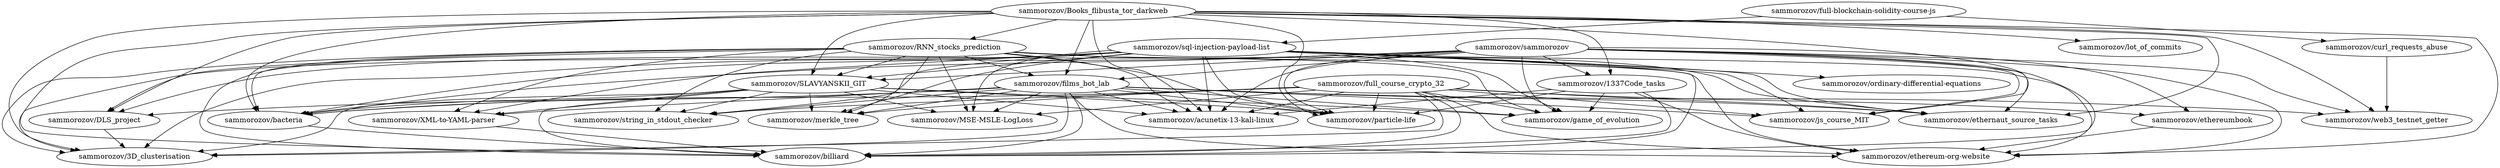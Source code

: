 digraph G {
"sammorozov/XML-to-YAML-parser" -> "sammorozov/billiard"
"sammorozov/DLS_project" -> "sammorozov/3D_clusterisation"
"sammorozov/sammorozov" -> "sammorozov/js_course_MIT"
"sammorozov/sammorozov" -> "sammorozov/web3_testnet_getter"
"sammorozov/sammorozov" -> "sammorozov/DLS_project"
"sammorozov/sammorozov" -> "sammorozov/3D_clusterisation"
"sammorozov/sammorozov" -> "sammorozov/films_bot_lab"
"sammorozov/sammorozov" -> "sammorozov/acunetix-13-kali-linux"
"sammorozov/sammorozov" -> "sammorozov/1337Code_tasks"
"sammorozov/sammorozov" -> "sammorozov/ethereum-org-website"
"sammorozov/sammorozov" -> "sammorozov/bacteria"
"sammorozov/sammorozov" -> "sammorozov/particle-life"
"sammorozov/sammorozov" -> "sammorozov/billiard"
"sammorozov/sammorozov" -> "sammorozov/ethernaut_source_tasks"
"sammorozov/sammorozov" -> "sammorozov/game_of_evolution"
"sammorozov/sammorozov" -> "sammorozov/SLAVYANSKII_GIT"
"sammorozov/sammorozov" -> "sammorozov/ethereumbook"
"sammorozov/full-blockchain-solidity-course-js" -> "sammorozov/curl_requests_abuse"
"sammorozov/full-blockchain-solidity-course-js" -> "sammorozov/sql-injection-payload-list"
"sammorozov/films_bot_lab" -> "sammorozov/3D_clusterisation"
"sammorozov/films_bot_lab" -> "sammorozov/billiard"
"sammorozov/films_bot_lab" -> "sammorozov/web3_testnet_getter"
"sammorozov/films_bot_lab" -> "sammorozov/ethernaut_source_tasks"
"sammorozov/films_bot_lab" -> "sammorozov/bacteria"
"sammorozov/films_bot_lab" -> "sammorozov/js_course_MIT"
"sammorozov/films_bot_lab" -> "sammorozov/particle-life"
"sammorozov/films_bot_lab" -> "sammorozov/acunetix-13-kali-linux"
"sammorozov/films_bot_lab" -> "sammorozov/game_of_evolution"
"sammorozov/films_bot_lab" -> "sammorozov/DLS_project"
"sammorozov/films_bot_lab" -> "sammorozov/merkle_tree"
"sammorozov/films_bot_lab" -> "sammorozov/XML-to-YAML-parser"
"sammorozov/films_bot_lab" -> "sammorozov/ethereum-org-website"
"sammorozov/films_bot_lab" -> "sammorozov/MSE-MSLE-LogLoss"
"sammorozov/films_bot_lab" -> "sammorozov/string_in_stdout_checker"
"sammorozov/RNN_stocks_prediction" -> "sammorozov/acunetix-13-kali-linux"
"sammorozov/RNN_stocks_prediction" -> "sammorozov/3D_clusterisation"
"sammorozov/RNN_stocks_prediction" -> "sammorozov/DLS_project"
"sammorozov/RNN_stocks_prediction" -> "sammorozov/particle-life"
"sammorozov/RNN_stocks_prediction" -> "sammorozov/billiard"
"sammorozov/RNN_stocks_prediction" -> "sammorozov/merkle_tree"
"sammorozov/RNN_stocks_prediction" -> "sammorozov/ethereum-org-website"
"sammorozov/RNN_stocks_prediction" -> "sammorozov/MSE-MSLE-LogLoss"
"sammorozov/RNN_stocks_prediction" -> "sammorozov/string_in_stdout_checker"
"sammorozov/RNN_stocks_prediction" -> "sammorozov/ethernaut_source_tasks"
"sammorozov/RNN_stocks_prediction" -> "sammorozov/films_bot_lab"
"sammorozov/RNN_stocks_prediction" -> "sammorozov/game_of_evolution"
"sammorozov/RNN_stocks_prediction" -> "sammorozov/SLAVYANSKII_GIT"
"sammorozov/RNN_stocks_prediction" -> "sammorozov/XML-to-YAML-parser"
"sammorozov/RNN_stocks_prediction" -> "sammorozov/bacteria"
"sammorozov/Books_flibusta_tor_darkweb" -> "sammorozov/films_bot_lab"
"sammorozov/Books_flibusta_tor_darkweb" -> "sammorozov/js_course_MIT"
"sammorozov/Books_flibusta_tor_darkweb" -> "sammorozov/web3_testnet_getter"
"sammorozov/Books_flibusta_tor_darkweb" -> "sammorozov/DLS_project"
"sammorozov/Books_flibusta_tor_darkweb" -> "sammorozov/ethernaut_source_tasks"
"sammorozov/Books_flibusta_tor_darkweb" -> "sammorozov/3D_clusterisation"
"sammorozov/Books_flibusta_tor_darkweb" -> "sammorozov/RNN_stocks_prediction"
"sammorozov/Books_flibusta_tor_darkweb" -> "sammorozov/acunetix-13-kali-linux"
"sammorozov/Books_flibusta_tor_darkweb" -> "sammorozov/ethereum-org-website"
"sammorozov/Books_flibusta_tor_darkweb" -> "sammorozov/bacteria"
"sammorozov/Books_flibusta_tor_darkweb" -> "sammorozov/SLAVYANSKII_GIT"
"sammorozov/Books_flibusta_tor_darkweb" -> "sammorozov/particle-life"
"sammorozov/Books_flibusta_tor_darkweb" -> "sammorozov/billiard"
"sammorozov/Books_flibusta_tor_darkweb" -> "sammorozov/1337Code_tasks"
"sammorozov/Books_flibusta_tor_darkweb" -> "sammorozov/lot_of_commits"
"sammorozov/SLAVYANSKII_GIT" -> "sammorozov/billiard"
"sammorozov/SLAVYANSKII_GIT" -> "sammorozov/MSE-MSLE-LogLoss"
"sammorozov/SLAVYANSKII_GIT" -> "sammorozov/string_in_stdout_checker"
"sammorozov/SLAVYANSKII_GIT" -> "sammorozov/acunetix-13-kali-linux"
"sammorozov/SLAVYANSKII_GIT" -> "sammorozov/merkle_tree"
"sammorozov/SLAVYANSKII_GIT" -> "sammorozov/3D_clusterisation"
"sammorozov/SLAVYANSKII_GIT" -> "sammorozov/game_of_evolution"
"sammorozov/SLAVYANSKII_GIT" -> "sammorozov/XML-to-YAML-parser"
"sammorozov/SLAVYANSKII_GIT" -> "sammorozov/bacteria"
"sammorozov/SLAVYANSKII_GIT" -> "sammorozov/particle-life"
"sammorozov/bacteria" -> "sammorozov/billiard"
"sammorozov/full_course_crypto_32" -> "sammorozov/ethernaut_source_tasks"
"sammorozov/full_course_crypto_32" -> "sammorozov/merkle_tree"
"sammorozov/full_course_crypto_32" -> "sammorozov/ethereum-org-website"
"sammorozov/full_course_crypto_32" -> "sammorozov/billiard"
"sammorozov/full_course_crypto_32" -> "sammorozov/acunetix-13-kali-linux"
"sammorozov/full_course_crypto_32" -> "sammorozov/game_of_evolution"
"sammorozov/full_course_crypto_32" -> "sammorozov/bacteria"
"sammorozov/full_course_crypto_32" -> "sammorozov/js_course_MIT"
"sammorozov/full_course_crypto_32" -> "sammorozov/MSE-MSLE-LogLoss"
"sammorozov/full_course_crypto_32" -> "sammorozov/string_in_stdout_checker"
"sammorozov/full_course_crypto_32" -> "sammorozov/ethereumbook"
"sammorozov/full_course_crypto_32" -> "sammorozov/3D_clusterisation"
"sammorozov/full_course_crypto_32" -> "sammorozov/particle-life"
"sammorozov/1337Code_tasks" -> "sammorozov/game_of_evolution"
"sammorozov/1337Code_tasks" -> "sammorozov/ethereum-org-website"
"sammorozov/1337Code_tasks" -> "sammorozov/billiard"
"sammorozov/1337Code_tasks" -> "sammorozov/acunetix-13-kali-linux"
"sammorozov/1337Code_tasks" -> "sammorozov/particle-life"
"sammorozov/ethereumbook" -> "sammorozov/ethereum-org-website"
"sammorozov/sql-injection-payload-list" -> "sammorozov/billiard"
"sammorozov/sql-injection-payload-list" -> "sammorozov/acunetix-13-kali-linux"
"sammorozov/sql-injection-payload-list" -> "sammorozov/MSE-MSLE-LogLoss"
"sammorozov/sql-injection-payload-list" -> "sammorozov/XML-to-YAML-parser"
"sammorozov/sql-injection-payload-list" -> "sammorozov/bacteria"
"sammorozov/sql-injection-payload-list" -> "sammorozov/3D_clusterisation"
"sammorozov/sql-injection-payload-list" -> "sammorozov/merkle_tree"
"sammorozov/sql-injection-payload-list" -> "sammorozov/particle-life"
"sammorozov/sql-injection-payload-list" -> "sammorozov/string_in_stdout_checker"
"sammorozov/sql-injection-payload-list" -> "sammorozov/game_of_evolution"
"sammorozov/sql-injection-payload-list" -> "sammorozov/ethereum-org-website"
"sammorozov/sql-injection-payload-list" -> "sammorozov/ethernaut_source_tasks"
"sammorozov/sql-injection-payload-list" -> "sammorozov/ordinary-differential-equations"
"sammorozov/sql-injection-payload-list" -> "sammorozov/SLAVYANSKII_GIT"
"sammorozov/sql-injection-payload-list" -> "sammorozov/js_course_MIT"
"sammorozov/curl_requests_abuse" -> "sammorozov/web3_testnet_getter"
"sammorozov/XML-to-YAML-parser" ["l"="0.781,44.969"]
"sammorozov/billiard" ["l"="0.777,44.951"]
"sammorozov/DLS_project" ["l"="0.794,44.971"]
"sammorozov/3D_clusterisation" ["l"="0.81,44.96"]
"sammorozov/sammorozov" ["l"="0.788,44.942"]
"sammorozov/js_course_MIT" ["l"="0.762,44.943"]
"sammorozov/web3_testnet_getter" ["l"="0.81,44.971"]
"sammorozov/films_bot_lab" ["l"="0.791,44.951"]
"sammorozov/acunetix-13-kali-linux" ["l"="0.776,44.946"]
"sammorozov/1337Code_tasks" ["l"="0.766,44.932"]
"sammorozov/ethereum-org-website" ["l"="0.786,44.932"]
"sammorozov/bacteria" ["l"="0.783,44.959"]
"sammorozov/particle-life" ["l"="0.776,44.938"]
"sammorozov/ethernaut_source_tasks" ["l"="0.766,44.951"]
"sammorozov/game_of_evolution" ["l"="0.803,44.933"]
"sammorozov/SLAVYANSKII_GIT" ["l"="0.803,44.946"]
"sammorozov/ethereumbook" ["l"="0.793,44.918"]
"sammorozov/full-blockchain-solidity-course-js" ["l"="0.814,44.987"]
"sammorozov/curl_requests_abuse" ["l"="0.834,44.986"]
"sammorozov/sql-injection-payload-list" ["l"="0.796,44.96"]
"sammorozov/merkle_tree" ["l"="0.821,44.946"]
"sammorozov/MSE-MSLE-LogLoss" ["l"="0.817,44.939"]
"sammorozov/string_in_stdout_checker" ["l"="0.821,44.954"]
"sammorozov/RNN_stocks_prediction" ["l"="0.803,44.953"]
"sammorozov/Books_flibusta_tor_darkweb" ["l"="0.77,44.96"]
"sammorozov/lot_of_commits" ["l"="0.736,44.973"]
"sammorozov/full_course_crypto_32" ["l"="0.798,44.94"]
"sammorozov/ordinary-differential-equations" ["l"="0.786,44.988"]
}